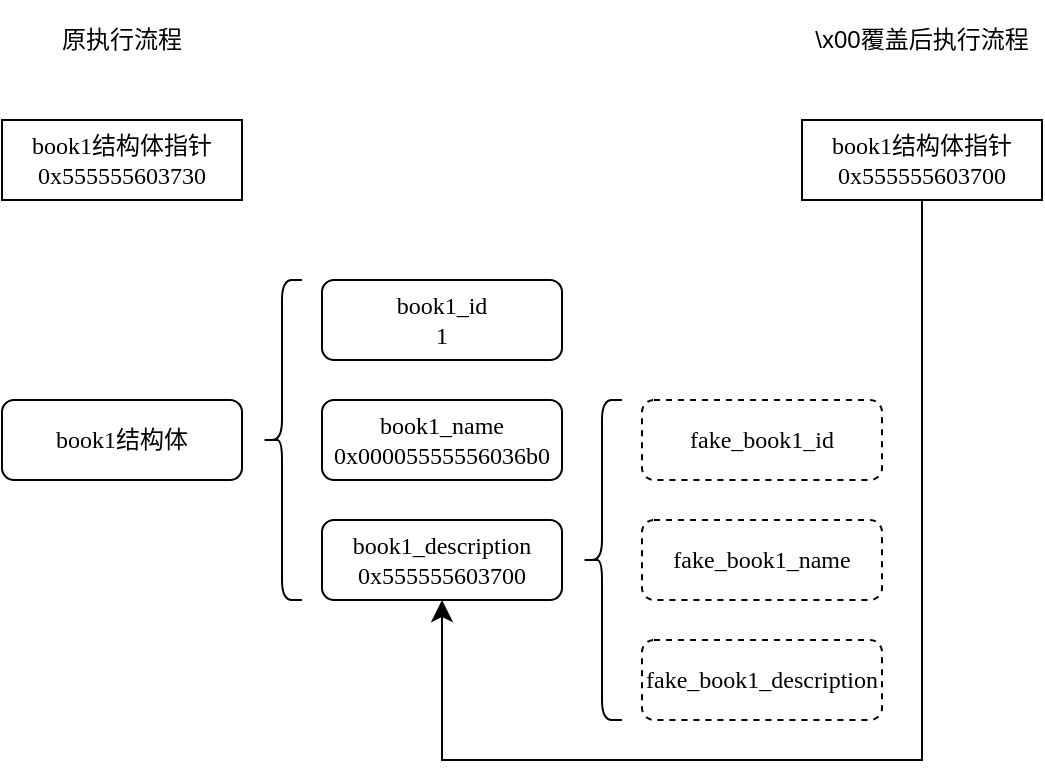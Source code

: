 <mxfile>
    <diagram id="1tbYw1mz4XmODZjzDqJr" name="第 1 页">
        <mxGraphModel dx="917" dy="766" grid="0" gridSize="10" guides="0" tooltips="1" connect="1" arrows="1" fold="1" page="0" pageScale="1" pageWidth="827" pageHeight="1169" math="0" shadow="0">
            <root>
                <mxCell id="0"/>
                <mxCell id="1" parent="0"/>
                <mxCell id="2" value="&lt;font face=&quot;Times New Roman&quot;&gt;book1结构体指针&lt;br&gt;0x555555603730&lt;/font&gt;" style="rounded=0;whiteSpace=wrap;html=1;" vertex="1" parent="1">
                    <mxGeometry x="160" y="220" width="120" height="40" as="geometry"/>
                </mxCell>
                <mxCell id="3" value="原执行流程" style="text;html=1;strokeColor=none;fillColor=none;align=center;verticalAlign=middle;whiteSpace=wrap;rounded=0;" vertex="1" parent="1">
                    <mxGeometry x="160" y="160" width="120" height="40" as="geometry"/>
                </mxCell>
                <mxCell id="5" value="book1结构体" style="rounded=1;whiteSpace=wrap;html=1;fontFamily=Times New Roman;" vertex="1" parent="1">
                    <mxGeometry x="160" y="360" width="120" height="40" as="geometry"/>
                </mxCell>
                <mxCell id="6" value="\x00覆盖后执行流程" style="text;html=1;strokeColor=none;fillColor=none;align=center;verticalAlign=middle;whiteSpace=wrap;rounded=0;" vertex="1" parent="1">
                    <mxGeometry x="560" y="160" width="120" height="40" as="geometry"/>
                </mxCell>
                <mxCell id="7" value="&lt;font face=&quot;Times New Roman&quot;&gt;book1结构体指针&lt;br&gt;0x555555603700&lt;/font&gt;" style="rounded=0;whiteSpace=wrap;html=1;" vertex="1" parent="1">
                    <mxGeometry x="560" y="220" width="120" height="40" as="geometry"/>
                </mxCell>
                <mxCell id="8" value="" style="shape=curlyBracket;whiteSpace=wrap;html=1;rounded=1;labelPosition=left;verticalLabelPosition=middle;align=right;verticalAlign=middle;fontFamily=Times New Roman;" vertex="1" parent="1">
                    <mxGeometry x="290" y="300" width="20" height="160" as="geometry"/>
                </mxCell>
                <mxCell id="9" value="book1_id&lt;br&gt;1" style="rounded=1;whiteSpace=wrap;html=1;fontFamily=Times New Roman;" vertex="1" parent="1">
                    <mxGeometry x="320" y="300" width="120" height="40" as="geometry"/>
                </mxCell>
                <mxCell id="10" value="book1_name&lt;br&gt;0x00005555556036b0" style="rounded=1;whiteSpace=wrap;html=1;fontFamily=Times New Roman;" vertex="1" parent="1">
                    <mxGeometry x="320" y="360" width="120" height="40" as="geometry"/>
                </mxCell>
                <mxCell id="11" value="book1_description&lt;br&gt;0x555555603700" style="rounded=1;whiteSpace=wrap;html=1;fontFamily=Times New Roman;" vertex="1" parent="1">
                    <mxGeometry x="320" y="420" width="120" height="40" as="geometry"/>
                </mxCell>
                <mxCell id="12" value="" style="shape=curlyBracket;whiteSpace=wrap;html=1;rounded=1;labelPosition=left;verticalLabelPosition=middle;align=right;verticalAlign=middle;fontFamily=Times New Roman;" vertex="1" parent="1">
                    <mxGeometry x="450" y="360" width="20" height="160" as="geometry"/>
                </mxCell>
                <mxCell id="13" value="fake_book1_id" style="rounded=1;whiteSpace=wrap;html=1;fontFamily=Times New Roman;dashed=1;" vertex="1" parent="1">
                    <mxGeometry x="480" y="360" width="120" height="40" as="geometry"/>
                </mxCell>
                <mxCell id="14" value="fake_book1_name" style="rounded=1;whiteSpace=wrap;html=1;fontFamily=Times New Roman;dashed=1;" vertex="1" parent="1">
                    <mxGeometry x="480" y="420" width="120" height="40" as="geometry"/>
                </mxCell>
                <mxCell id="15" value="fake_book1_description" style="rounded=1;whiteSpace=wrap;html=1;fontFamily=Times New Roman;dashed=1;" vertex="1" parent="1">
                    <mxGeometry x="480" y="480" width="120" height="40" as="geometry"/>
                </mxCell>
                <mxCell id="17" value="" style="edgeStyle=elbowEdgeStyle;elbow=vertical;endArrow=classic;html=1;curved=0;rounded=0;endSize=8;startSize=8;fontFamily=Times New Roman;entryX=0.5;entryY=1;entryDx=0;entryDy=0;exitX=0.5;exitY=1;exitDx=0;exitDy=0;" edge="1" parent="1" source="7" target="11">
                    <mxGeometry width="50" height="50" relative="1" as="geometry">
                        <mxPoint x="620" y="270" as="sourcePoint"/>
                        <mxPoint x="370" y="560" as="targetPoint"/>
                        <Array as="points">
                            <mxPoint x="540" y="540"/>
                            <mxPoint x="690" y="540"/>
                            <mxPoint x="550" y="540"/>
                            <mxPoint x="560" y="540"/>
                        </Array>
                    </mxGeometry>
                </mxCell>
            </root>
        </mxGraphModel>
    </diagram>
</mxfile>